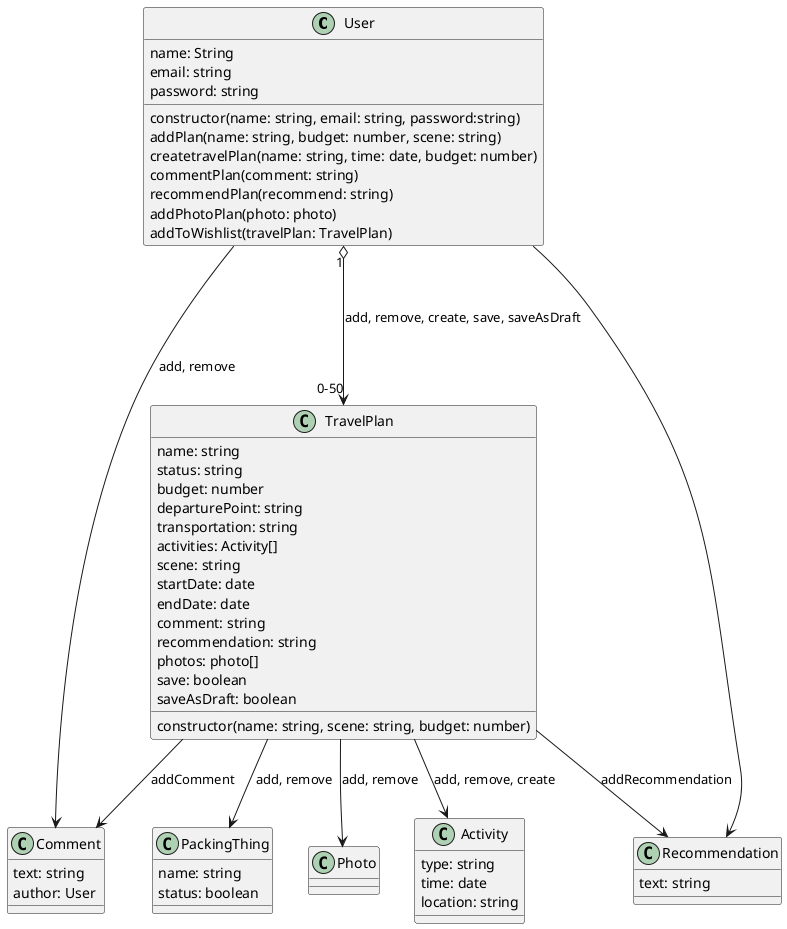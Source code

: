 @startuml travelPlan class diagram 
class User {
  name: String 
  email: string 
  password: string
  constructor(name: string, email: string, password:string)
  addPlan(name: string, budget: number, scene: string)
  createtravelPlan(name: string, time: date, budget: number)
  commentPlan(comment: string)
  recommendPlan(recommend: string)
  addPhotoPlan(photo: photo)
  addToWishlist(travelPlan: TravelPlan)
}

class TravelPlan {
  name: string 
  status: string
  budget: number
  departurePoint: string
  transportation: string
  activities: Activity[]
  scene: string
  startDate: date
  endDate: date
  comment: string
  recommendation: string
  photos: photo[]
  save: boolean 
  saveAsDraft: boolean 

  constructor(name: string, scene: string, budget: number)

}

class Comment{
  text: string
  author: User
}

class Recommendation {
  text: string
}

class Photo {
  
}

class Activity {
  type: string
  time: date
  location: string
}

class PackingThing {
  name: string
  status: boolean

}

User "1" o---> "0-50" TravelPlan : add, remove, create, save, saveAsDraft
TravelPlan --> Activity : add, remove, create
TravelPlan --> PackingThing : add, remove
TravelPlan --> Comment : addComment
TravelPlan --> Recommendation : addRecommendation
TravelPlan --> Photo : add, remove
User --> Comment : add, remove
User ----> Recommendation

@enduml
